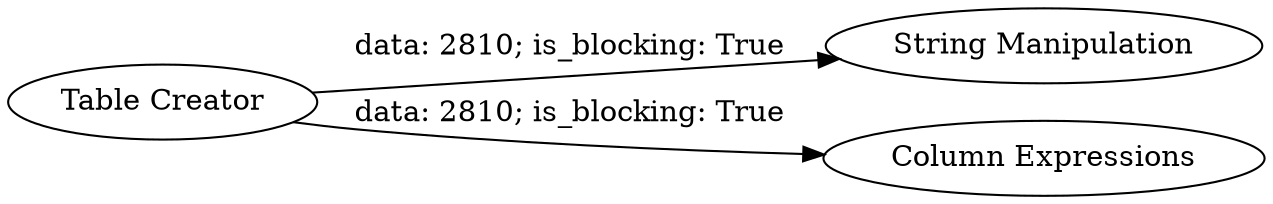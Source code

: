 digraph {
	"-5728059873213208965_2" [label="Table Creator"]
	"-5728059873213208965_5" [label="String Manipulation"]
	"-5728059873213208965_4" [label="Column Expressions"]
	"-5728059873213208965_2" -> "-5728059873213208965_5" [label="data: 2810; is_blocking: True"]
	"-5728059873213208965_2" -> "-5728059873213208965_4" [label="data: 2810; is_blocking: True"]
	rankdir=LR
}

